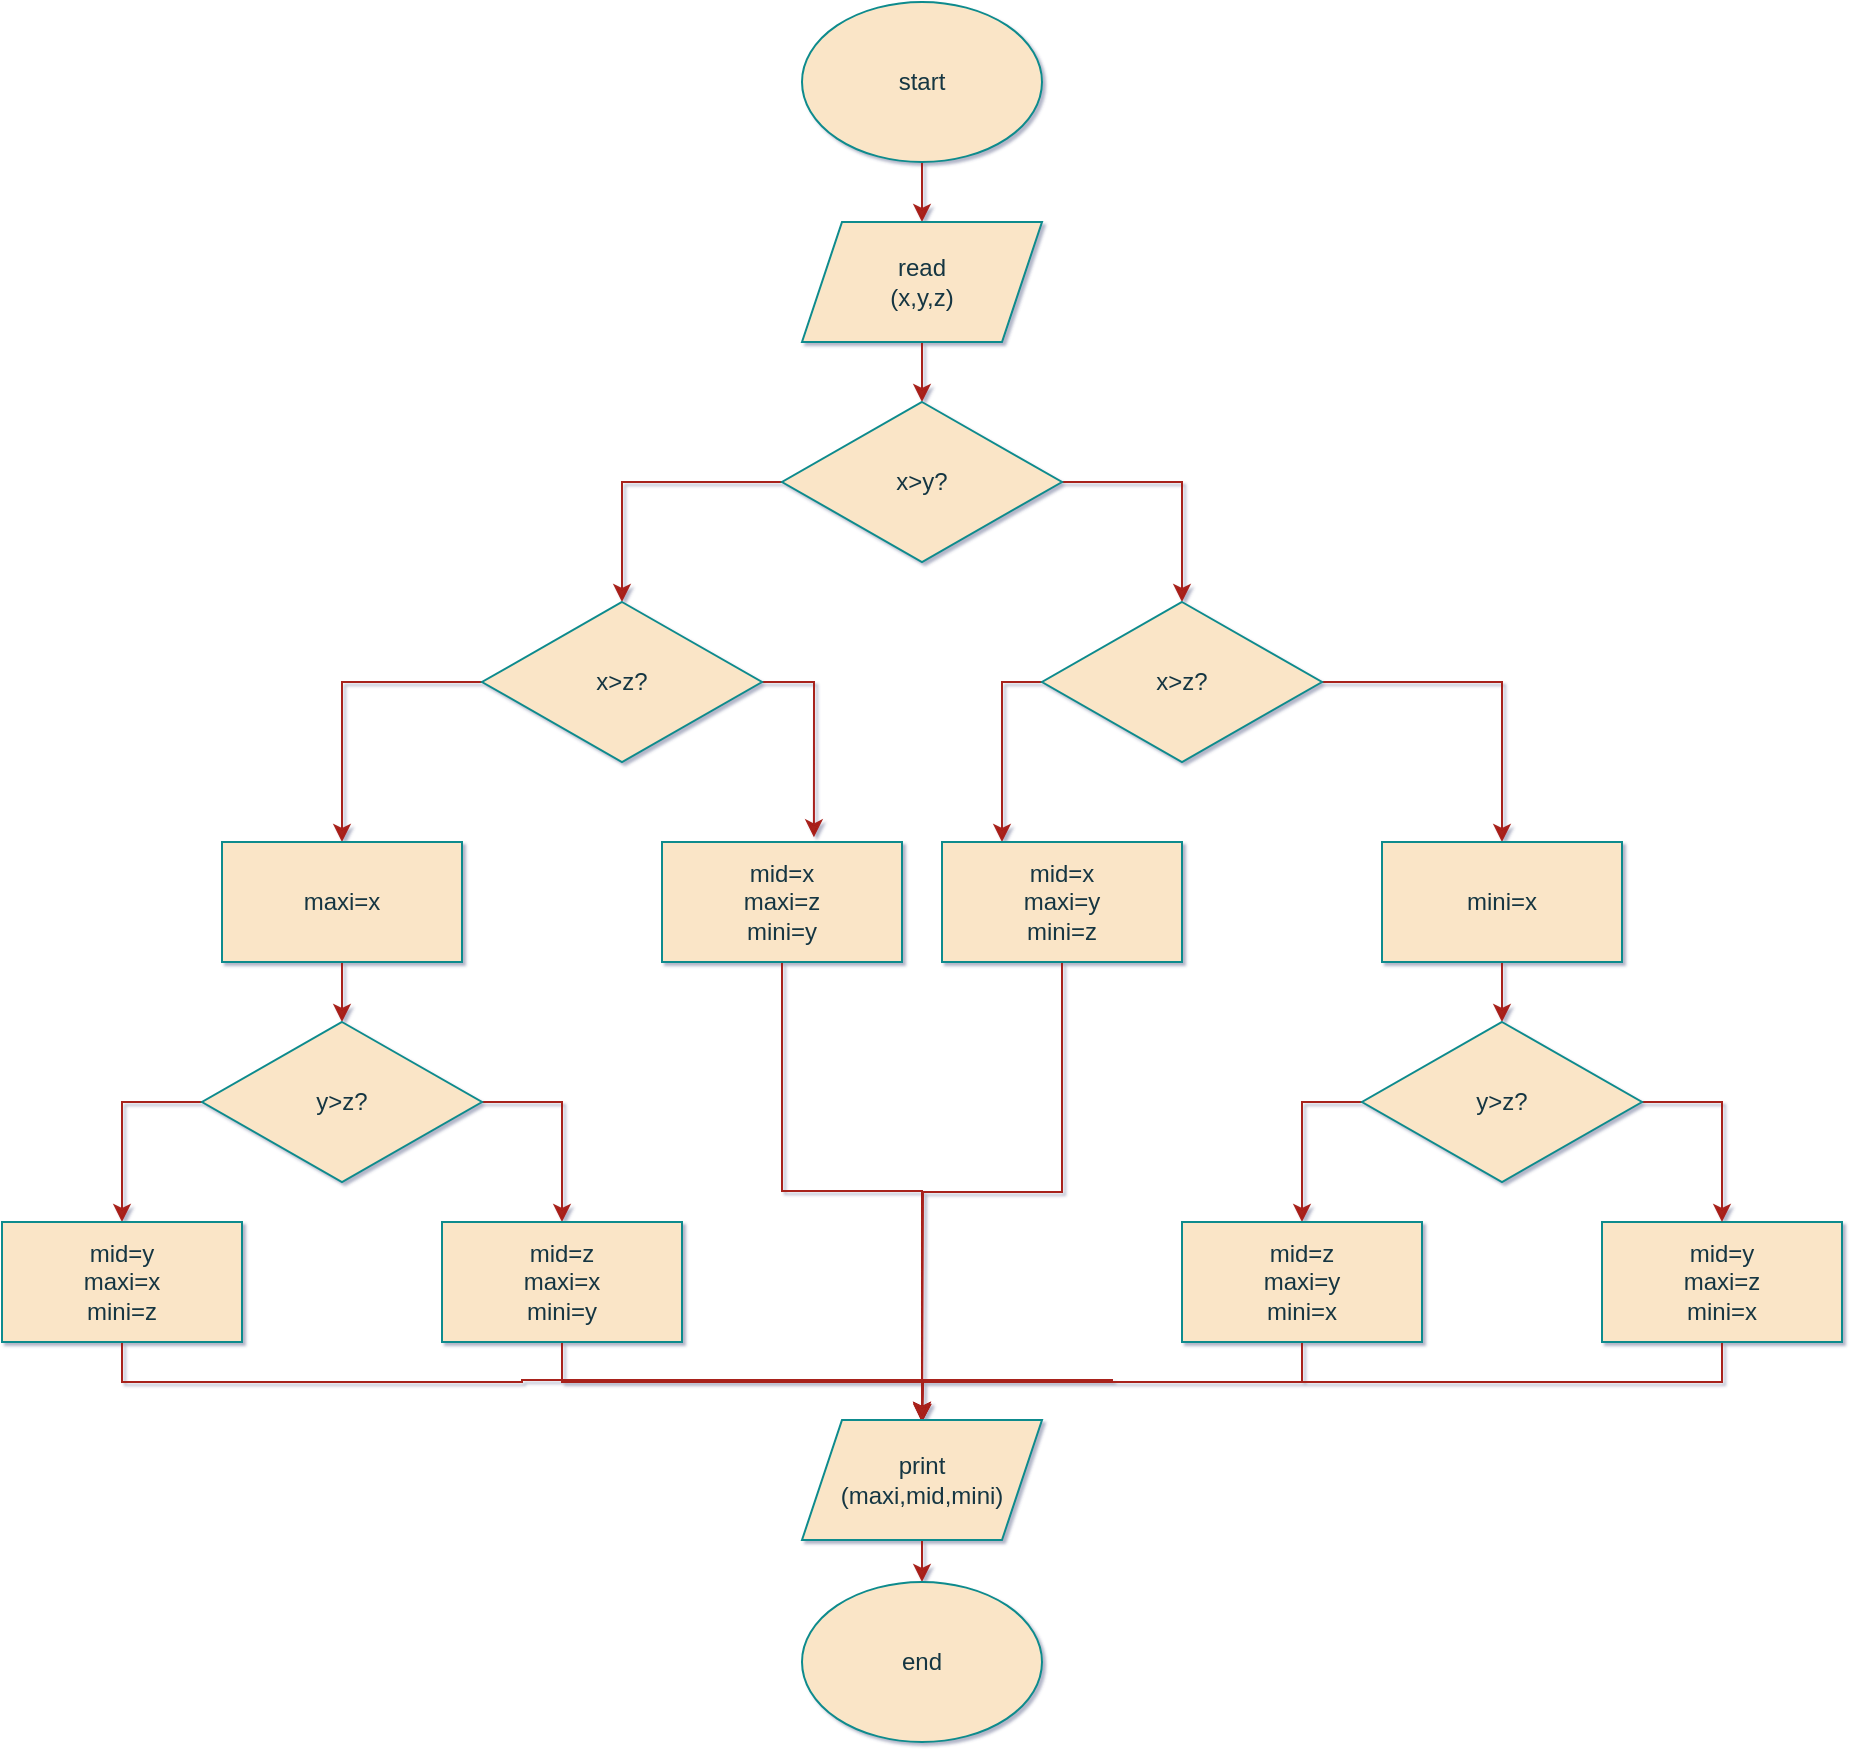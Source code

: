 <mxfile version="21.3.5" type="github">
  <diagram name="페이지-1" id="gx3eHG2kF5ZSUDRwYBRm">
    <mxGraphModel dx="2022" dy="927" grid="0" gridSize="10" guides="1" tooltips="1" connect="1" arrows="1" fold="1" page="0" pageScale="1" pageWidth="827" pageHeight="1169" background="#ffffff" math="0" shadow="1">
      <root>
        <mxCell id="0" />
        <mxCell id="1" parent="0" />
        <mxCell id="4IXY94Ugl1tDY6TR7ZFZ-17" style="edgeStyle=orthogonalEdgeStyle;rounded=0;orthogonalLoop=1;jettySize=auto;html=1;exitX=0.5;exitY=1;exitDx=0;exitDy=0;entryX=0.5;entryY=0;entryDx=0;entryDy=0;labelBackgroundColor=none;strokeColor=#A8201A;fontColor=default;" parent="1" source="4IXY94Ugl1tDY6TR7ZFZ-1" target="4IXY94Ugl1tDY6TR7ZFZ-2" edge="1">
          <mxGeometry relative="1" as="geometry" />
        </mxCell>
        <mxCell id="4IXY94Ugl1tDY6TR7ZFZ-1" value="start" style="ellipse;whiteSpace=wrap;html=1;labelBackgroundColor=none;fillColor=#FAE5C7;strokeColor=#0F8B8D;fontColor=#143642;" parent="1" vertex="1">
          <mxGeometry x="380" y="80" width="120" height="80" as="geometry" />
        </mxCell>
        <mxCell id="4IXY94Ugl1tDY6TR7ZFZ-18" style="edgeStyle=orthogonalEdgeStyle;rounded=0;orthogonalLoop=1;jettySize=auto;html=1;exitX=0.5;exitY=1;exitDx=0;exitDy=0;entryX=0.5;entryY=0;entryDx=0;entryDy=0;labelBackgroundColor=none;strokeColor=#A8201A;fontColor=default;" parent="1" source="4IXY94Ugl1tDY6TR7ZFZ-2" target="4IXY94Ugl1tDY6TR7ZFZ-3" edge="1">
          <mxGeometry relative="1" as="geometry" />
        </mxCell>
        <mxCell id="4IXY94Ugl1tDY6TR7ZFZ-2" value="read&lt;br&gt;(x,y,z)" style="shape=parallelogram;perimeter=parallelogramPerimeter;whiteSpace=wrap;html=1;fixedSize=1;labelBackgroundColor=none;fillColor=#FAE5C7;strokeColor=#0F8B8D;fontColor=#143642;" parent="1" vertex="1">
          <mxGeometry x="380" y="190" width="120" height="60" as="geometry" />
        </mxCell>
        <mxCell id="4IXY94Ugl1tDY6TR7ZFZ-20" style="edgeStyle=orthogonalEdgeStyle;rounded=0;orthogonalLoop=1;jettySize=auto;html=1;exitX=1;exitY=0.5;exitDx=0;exitDy=0;entryX=0.5;entryY=0;entryDx=0;entryDy=0;labelBackgroundColor=none;strokeColor=#A8201A;fontColor=default;" parent="1" source="4IXY94Ugl1tDY6TR7ZFZ-3" target="4IXY94Ugl1tDY6TR7ZFZ-5" edge="1">
          <mxGeometry relative="1" as="geometry">
            <mxPoint x="570" y="319.889" as="targetPoint" />
          </mxGeometry>
        </mxCell>
        <mxCell id="4IXY94Ugl1tDY6TR7ZFZ-24" style="edgeStyle=orthogonalEdgeStyle;rounded=0;orthogonalLoop=1;jettySize=auto;html=1;exitX=0;exitY=0.5;exitDx=0;exitDy=0;entryX=0.5;entryY=0;entryDx=0;entryDy=0;labelBackgroundColor=none;strokeColor=#A8201A;fontColor=default;" parent="1" source="4IXY94Ugl1tDY6TR7ZFZ-3" target="4IXY94Ugl1tDY6TR7ZFZ-4" edge="1">
          <mxGeometry relative="1" as="geometry">
            <mxPoint x="280" y="319.889" as="targetPoint" />
          </mxGeometry>
        </mxCell>
        <mxCell id="4IXY94Ugl1tDY6TR7ZFZ-3" value="x&amp;gt;y?" style="rhombus;whiteSpace=wrap;html=1;labelBackgroundColor=none;fillColor=#FAE5C7;strokeColor=#0F8B8D;fontColor=#143642;" parent="1" vertex="1">
          <mxGeometry x="370" y="280" width="140" height="80" as="geometry" />
        </mxCell>
        <mxCell id="4IXY94Ugl1tDY6TR7ZFZ-21" style="edgeStyle=orthogonalEdgeStyle;rounded=0;orthogonalLoop=1;jettySize=auto;html=1;exitX=0;exitY=0.5;exitDx=0;exitDy=0;entryX=0.5;entryY=0;entryDx=0;entryDy=0;labelBackgroundColor=none;strokeColor=#A8201A;fontColor=default;" parent="1" source="4IXY94Ugl1tDY6TR7ZFZ-4" target="4IXY94Ugl1tDY6TR7ZFZ-6" edge="1">
          <mxGeometry relative="1" as="geometry" />
        </mxCell>
        <mxCell id="4IXY94Ugl1tDY6TR7ZFZ-22" style="edgeStyle=orthogonalEdgeStyle;rounded=0;orthogonalLoop=1;jettySize=auto;html=1;exitX=1;exitY=0.5;exitDx=0;exitDy=0;entryX=0.633;entryY=-0.039;entryDx=0;entryDy=0;entryPerimeter=0;labelBackgroundColor=none;strokeColor=#A8201A;fontColor=default;" parent="1" source="4IXY94Ugl1tDY6TR7ZFZ-4" target="4IXY94Ugl1tDY6TR7ZFZ-7" edge="1">
          <mxGeometry relative="1" as="geometry" />
        </mxCell>
        <mxCell id="4IXY94Ugl1tDY6TR7ZFZ-4" value="x&amp;gt;z?" style="rhombus;whiteSpace=wrap;html=1;labelBackgroundColor=none;fillColor=#FAE5C7;strokeColor=#0F8B8D;fontColor=#143642;" parent="1" vertex="1">
          <mxGeometry x="220" y="380" width="140" height="80" as="geometry" />
        </mxCell>
        <mxCell id="4IXY94Ugl1tDY6TR7ZFZ-25" style="edgeStyle=orthogonalEdgeStyle;rounded=0;orthogonalLoop=1;jettySize=auto;html=1;exitX=1;exitY=0.5;exitDx=0;exitDy=0;entryX=0.5;entryY=0;entryDx=0;entryDy=0;labelBackgroundColor=none;strokeColor=#A8201A;fontColor=default;" parent="1" source="4IXY94Ugl1tDY6TR7ZFZ-5" target="4IXY94Ugl1tDY6TR7ZFZ-10" edge="1">
          <mxGeometry relative="1" as="geometry" />
        </mxCell>
        <mxCell id="4IXY94Ugl1tDY6TR7ZFZ-26" style="edgeStyle=orthogonalEdgeStyle;rounded=0;orthogonalLoop=1;jettySize=auto;html=1;exitX=0;exitY=0.5;exitDx=0;exitDy=0;entryX=0.25;entryY=0;entryDx=0;entryDy=0;labelBackgroundColor=none;strokeColor=#A8201A;fontColor=default;" parent="1" source="4IXY94Ugl1tDY6TR7ZFZ-5" target="4IXY94Ugl1tDY6TR7ZFZ-8" edge="1">
          <mxGeometry relative="1" as="geometry" />
        </mxCell>
        <mxCell id="4IXY94Ugl1tDY6TR7ZFZ-5" value="x&amp;gt;z?" style="rhombus;whiteSpace=wrap;html=1;labelBackgroundColor=none;fillColor=#FAE5C7;strokeColor=#0F8B8D;fontColor=#143642;" parent="1" vertex="1">
          <mxGeometry x="500" y="380" width="140" height="80" as="geometry" />
        </mxCell>
        <mxCell id="4IXY94Ugl1tDY6TR7ZFZ-28" style="edgeStyle=orthogonalEdgeStyle;rounded=0;orthogonalLoop=1;jettySize=auto;html=1;exitX=0.5;exitY=1;exitDx=0;exitDy=0;entryX=0.5;entryY=0;entryDx=0;entryDy=0;labelBackgroundColor=none;strokeColor=#A8201A;fontColor=default;" parent="1" source="4IXY94Ugl1tDY6TR7ZFZ-6" target="4IXY94Ugl1tDY6TR7ZFZ-12" edge="1">
          <mxGeometry relative="1" as="geometry" />
        </mxCell>
        <mxCell id="4IXY94Ugl1tDY6TR7ZFZ-6" value="maxi=x" style="rounded=0;whiteSpace=wrap;html=1;labelBackgroundColor=none;fillColor=#FAE5C7;strokeColor=#0F8B8D;fontColor=#143642;" parent="1" vertex="1">
          <mxGeometry x="90" y="500" width="120" height="60" as="geometry" />
        </mxCell>
        <mxCell id="4IXY94Ugl1tDY6TR7ZFZ-41" style="edgeStyle=orthogonalEdgeStyle;rounded=0;orthogonalLoop=1;jettySize=auto;html=1;exitX=0.5;exitY=1;exitDx=0;exitDy=0;entryX=0.5;entryY=0;entryDx=0;entryDy=0;labelBackgroundColor=none;strokeColor=#A8201A;fontColor=default;" parent="1" source="4IXY94Ugl1tDY6TR7ZFZ-7" target="4IXY94Ugl1tDY6TR7ZFZ-33" edge="1">
          <mxGeometry relative="1" as="geometry" />
        </mxCell>
        <mxCell id="4IXY94Ugl1tDY6TR7ZFZ-7" value="mid=x&lt;br&gt;maxi=z&lt;br&gt;mini=y" style="rounded=0;whiteSpace=wrap;html=1;labelBackgroundColor=none;fillColor=#FAE5C7;strokeColor=#0F8B8D;fontColor=#143642;" parent="1" vertex="1">
          <mxGeometry x="310" y="500" width="120" height="60" as="geometry" />
        </mxCell>
        <mxCell id="4IXY94Ugl1tDY6TR7ZFZ-42" style="edgeStyle=orthogonalEdgeStyle;rounded=0;orthogonalLoop=1;jettySize=auto;html=1;exitX=0.5;exitY=1;exitDx=0;exitDy=0;labelBackgroundColor=none;strokeColor=#A8201A;fontColor=default;" parent="1" source="4IXY94Ugl1tDY6TR7ZFZ-8" edge="1">
          <mxGeometry relative="1" as="geometry">
            <mxPoint x="440" y="790" as="targetPoint" />
          </mxGeometry>
        </mxCell>
        <mxCell id="4IXY94Ugl1tDY6TR7ZFZ-8" value="mid=x&lt;br&gt;maxi=y&lt;br&gt;mini=z" style="rounded=0;whiteSpace=wrap;html=1;labelBackgroundColor=none;fillColor=#FAE5C7;strokeColor=#0F8B8D;fontColor=#143642;" parent="1" vertex="1">
          <mxGeometry x="450" y="500" width="120" height="60" as="geometry" />
        </mxCell>
        <mxCell id="4IXY94Ugl1tDY6TR7ZFZ-27" style="edgeStyle=orthogonalEdgeStyle;rounded=0;orthogonalLoop=1;jettySize=auto;html=1;exitX=0.5;exitY=1;exitDx=0;exitDy=0;entryX=0.5;entryY=0;entryDx=0;entryDy=0;labelBackgroundColor=none;strokeColor=#A8201A;fontColor=default;" parent="1" source="4IXY94Ugl1tDY6TR7ZFZ-10" target="4IXY94Ugl1tDY6TR7ZFZ-13" edge="1">
          <mxGeometry relative="1" as="geometry" />
        </mxCell>
        <mxCell id="4IXY94Ugl1tDY6TR7ZFZ-10" value="mini=x" style="rounded=0;whiteSpace=wrap;html=1;labelBackgroundColor=none;fillColor=#FAE5C7;strokeColor=#0F8B8D;fontColor=#143642;" parent="1" vertex="1">
          <mxGeometry x="670" y="500" width="120" height="60" as="geometry" />
        </mxCell>
        <mxCell id="4IXY94Ugl1tDY6TR7ZFZ-37" style="edgeStyle=orthogonalEdgeStyle;rounded=0;orthogonalLoop=1;jettySize=auto;html=1;exitX=0.5;exitY=1;exitDx=0;exitDy=0;labelBackgroundColor=none;strokeColor=#A8201A;fontColor=default;" parent="1" source="4IXY94Ugl1tDY6TR7ZFZ-11" edge="1">
          <mxGeometry relative="1" as="geometry">
            <mxPoint x="440" y="790" as="targetPoint" />
          </mxGeometry>
        </mxCell>
        <mxCell id="4IXY94Ugl1tDY6TR7ZFZ-11" value="mid=y&lt;br&gt;maxi=z&lt;br&gt;mini=x" style="rounded=0;whiteSpace=wrap;html=1;labelBackgroundColor=none;fillColor=#FAE5C7;strokeColor=#0F8B8D;fontColor=#143642;" parent="1" vertex="1">
          <mxGeometry x="780" y="690" width="120" height="60" as="geometry" />
        </mxCell>
        <mxCell id="4IXY94Ugl1tDY6TR7ZFZ-29" style="edgeStyle=orthogonalEdgeStyle;rounded=0;orthogonalLoop=1;jettySize=auto;html=1;exitX=0;exitY=0.5;exitDx=0;exitDy=0;entryX=0.5;entryY=0;entryDx=0;entryDy=0;labelBackgroundColor=none;strokeColor=#A8201A;fontColor=default;" parent="1" source="4IXY94Ugl1tDY6TR7ZFZ-12" target="4IXY94Ugl1tDY6TR7ZFZ-16" edge="1">
          <mxGeometry relative="1" as="geometry" />
        </mxCell>
        <mxCell id="4IXY94Ugl1tDY6TR7ZFZ-30" style="edgeStyle=orthogonalEdgeStyle;rounded=0;orthogonalLoop=1;jettySize=auto;html=1;exitX=1;exitY=0.5;exitDx=0;exitDy=0;entryX=0.5;entryY=0;entryDx=0;entryDy=0;labelBackgroundColor=none;strokeColor=#A8201A;fontColor=default;" parent="1" source="4IXY94Ugl1tDY6TR7ZFZ-12" target="4IXY94Ugl1tDY6TR7ZFZ-15" edge="1">
          <mxGeometry relative="1" as="geometry" />
        </mxCell>
        <mxCell id="4IXY94Ugl1tDY6TR7ZFZ-12" value="y&amp;gt;z?" style="rhombus;whiteSpace=wrap;html=1;labelBackgroundColor=none;fillColor=#FAE5C7;strokeColor=#0F8B8D;fontColor=#143642;" parent="1" vertex="1">
          <mxGeometry x="80" y="590" width="140" height="80" as="geometry" />
        </mxCell>
        <mxCell id="4IXY94Ugl1tDY6TR7ZFZ-31" style="edgeStyle=orthogonalEdgeStyle;rounded=0;orthogonalLoop=1;jettySize=auto;html=1;exitX=0;exitY=0.5;exitDx=0;exitDy=0;entryX=0.5;entryY=0;entryDx=0;entryDy=0;labelBackgroundColor=none;strokeColor=#A8201A;fontColor=default;" parent="1" source="4IXY94Ugl1tDY6TR7ZFZ-13" target="4IXY94Ugl1tDY6TR7ZFZ-14" edge="1">
          <mxGeometry relative="1" as="geometry" />
        </mxCell>
        <mxCell id="4IXY94Ugl1tDY6TR7ZFZ-32" style="edgeStyle=orthogonalEdgeStyle;rounded=0;orthogonalLoop=1;jettySize=auto;html=1;exitX=1;exitY=0.5;exitDx=0;exitDy=0;entryX=0.5;entryY=0;entryDx=0;entryDy=0;labelBackgroundColor=none;strokeColor=#A8201A;fontColor=default;" parent="1" source="4IXY94Ugl1tDY6TR7ZFZ-13" target="4IXY94Ugl1tDY6TR7ZFZ-11" edge="1">
          <mxGeometry relative="1" as="geometry" />
        </mxCell>
        <mxCell id="4IXY94Ugl1tDY6TR7ZFZ-13" value="y&amp;gt;z?" style="rhombus;whiteSpace=wrap;html=1;labelBackgroundColor=none;fillColor=#FAE5C7;strokeColor=#0F8B8D;fontColor=#143642;" parent="1" vertex="1">
          <mxGeometry x="660" y="590" width="140" height="80" as="geometry" />
        </mxCell>
        <mxCell id="4IXY94Ugl1tDY6TR7ZFZ-36" style="edgeStyle=orthogonalEdgeStyle;rounded=0;orthogonalLoop=1;jettySize=auto;html=1;exitX=0.5;exitY=1;exitDx=0;exitDy=0;entryX=0.5;entryY=0;entryDx=0;entryDy=0;labelBackgroundColor=none;strokeColor=#A8201A;fontColor=default;" parent="1" source="4IXY94Ugl1tDY6TR7ZFZ-14" target="4IXY94Ugl1tDY6TR7ZFZ-33" edge="1">
          <mxGeometry relative="1" as="geometry" />
        </mxCell>
        <mxCell id="4IXY94Ugl1tDY6TR7ZFZ-14" value="mid=z&lt;br&gt;maxi=y&lt;br&gt;mini=x" style="rounded=0;whiteSpace=wrap;html=1;labelBackgroundColor=none;fillColor=#FAE5C7;strokeColor=#0F8B8D;fontColor=#143642;" parent="1" vertex="1">
          <mxGeometry x="570" y="690" width="120" height="60" as="geometry" />
        </mxCell>
        <mxCell id="4IXY94Ugl1tDY6TR7ZFZ-38" style="edgeStyle=orthogonalEdgeStyle;rounded=0;orthogonalLoop=1;jettySize=auto;html=1;exitX=0.5;exitY=1;exitDx=0;exitDy=0;labelBackgroundColor=none;strokeColor=#A8201A;fontColor=default;" parent="1" source="4IXY94Ugl1tDY6TR7ZFZ-15" edge="1">
          <mxGeometry relative="1" as="geometry">
            <mxPoint x="440" y="790" as="targetPoint" />
          </mxGeometry>
        </mxCell>
        <mxCell id="4IXY94Ugl1tDY6TR7ZFZ-15" value="mid=z&lt;br&gt;maxi=x&lt;br&gt;mini=y" style="rounded=0;whiteSpace=wrap;html=1;labelBackgroundColor=none;fillColor=#FAE5C7;strokeColor=#0F8B8D;fontColor=#143642;" parent="1" vertex="1">
          <mxGeometry x="200" y="690" width="120" height="60" as="geometry" />
        </mxCell>
        <mxCell id="4IXY94Ugl1tDY6TR7ZFZ-34" style="edgeStyle=orthogonalEdgeStyle;rounded=0;orthogonalLoop=1;jettySize=auto;html=1;exitX=0.5;exitY=1;exitDx=0;exitDy=0;entryX=0.5;entryY=0;entryDx=0;entryDy=0;labelBackgroundColor=none;strokeColor=#A8201A;fontColor=default;" parent="1" source="4IXY94Ugl1tDY6TR7ZFZ-16" target="4IXY94Ugl1tDY6TR7ZFZ-33" edge="1">
          <mxGeometry relative="1" as="geometry" />
        </mxCell>
        <mxCell id="4IXY94Ugl1tDY6TR7ZFZ-16" value="mid=y&lt;br&gt;maxi=x&lt;br&gt;mini=z" style="rounded=0;whiteSpace=wrap;html=1;labelBackgroundColor=none;fillColor=#FAE5C7;strokeColor=#0F8B8D;fontColor=#143642;" parent="1" vertex="1">
          <mxGeometry x="-20" y="690" width="120" height="60" as="geometry" />
        </mxCell>
        <mxCell id="4IXY94Ugl1tDY6TR7ZFZ-44" style="edgeStyle=orthogonalEdgeStyle;rounded=0;orthogonalLoop=1;jettySize=auto;html=1;exitX=0.5;exitY=1;exitDx=0;exitDy=0;entryX=0.5;entryY=0;entryDx=0;entryDy=0;labelBackgroundColor=none;strokeColor=#A8201A;fontColor=default;" parent="1" source="4IXY94Ugl1tDY6TR7ZFZ-33" target="4IXY94Ugl1tDY6TR7ZFZ-43" edge="1">
          <mxGeometry relative="1" as="geometry" />
        </mxCell>
        <mxCell id="4IXY94Ugl1tDY6TR7ZFZ-33" value="print&lt;br&gt;(maxi,mid,mini)" style="shape=parallelogram;perimeter=parallelogramPerimeter;whiteSpace=wrap;html=1;fixedSize=1;labelBackgroundColor=none;fillColor=#FAE5C7;strokeColor=#0F8B8D;fontColor=#143642;" parent="1" vertex="1">
          <mxGeometry x="380" y="789" width="120" height="60" as="geometry" />
        </mxCell>
        <mxCell id="4IXY94Ugl1tDY6TR7ZFZ-43" value="end" style="ellipse;whiteSpace=wrap;html=1;labelBackgroundColor=none;fillColor=#FAE5C7;strokeColor=#0F8B8D;fontColor=#143642;" parent="1" vertex="1">
          <mxGeometry x="380" y="870" width="120" height="80" as="geometry" />
        </mxCell>
      </root>
    </mxGraphModel>
  </diagram>
</mxfile>

